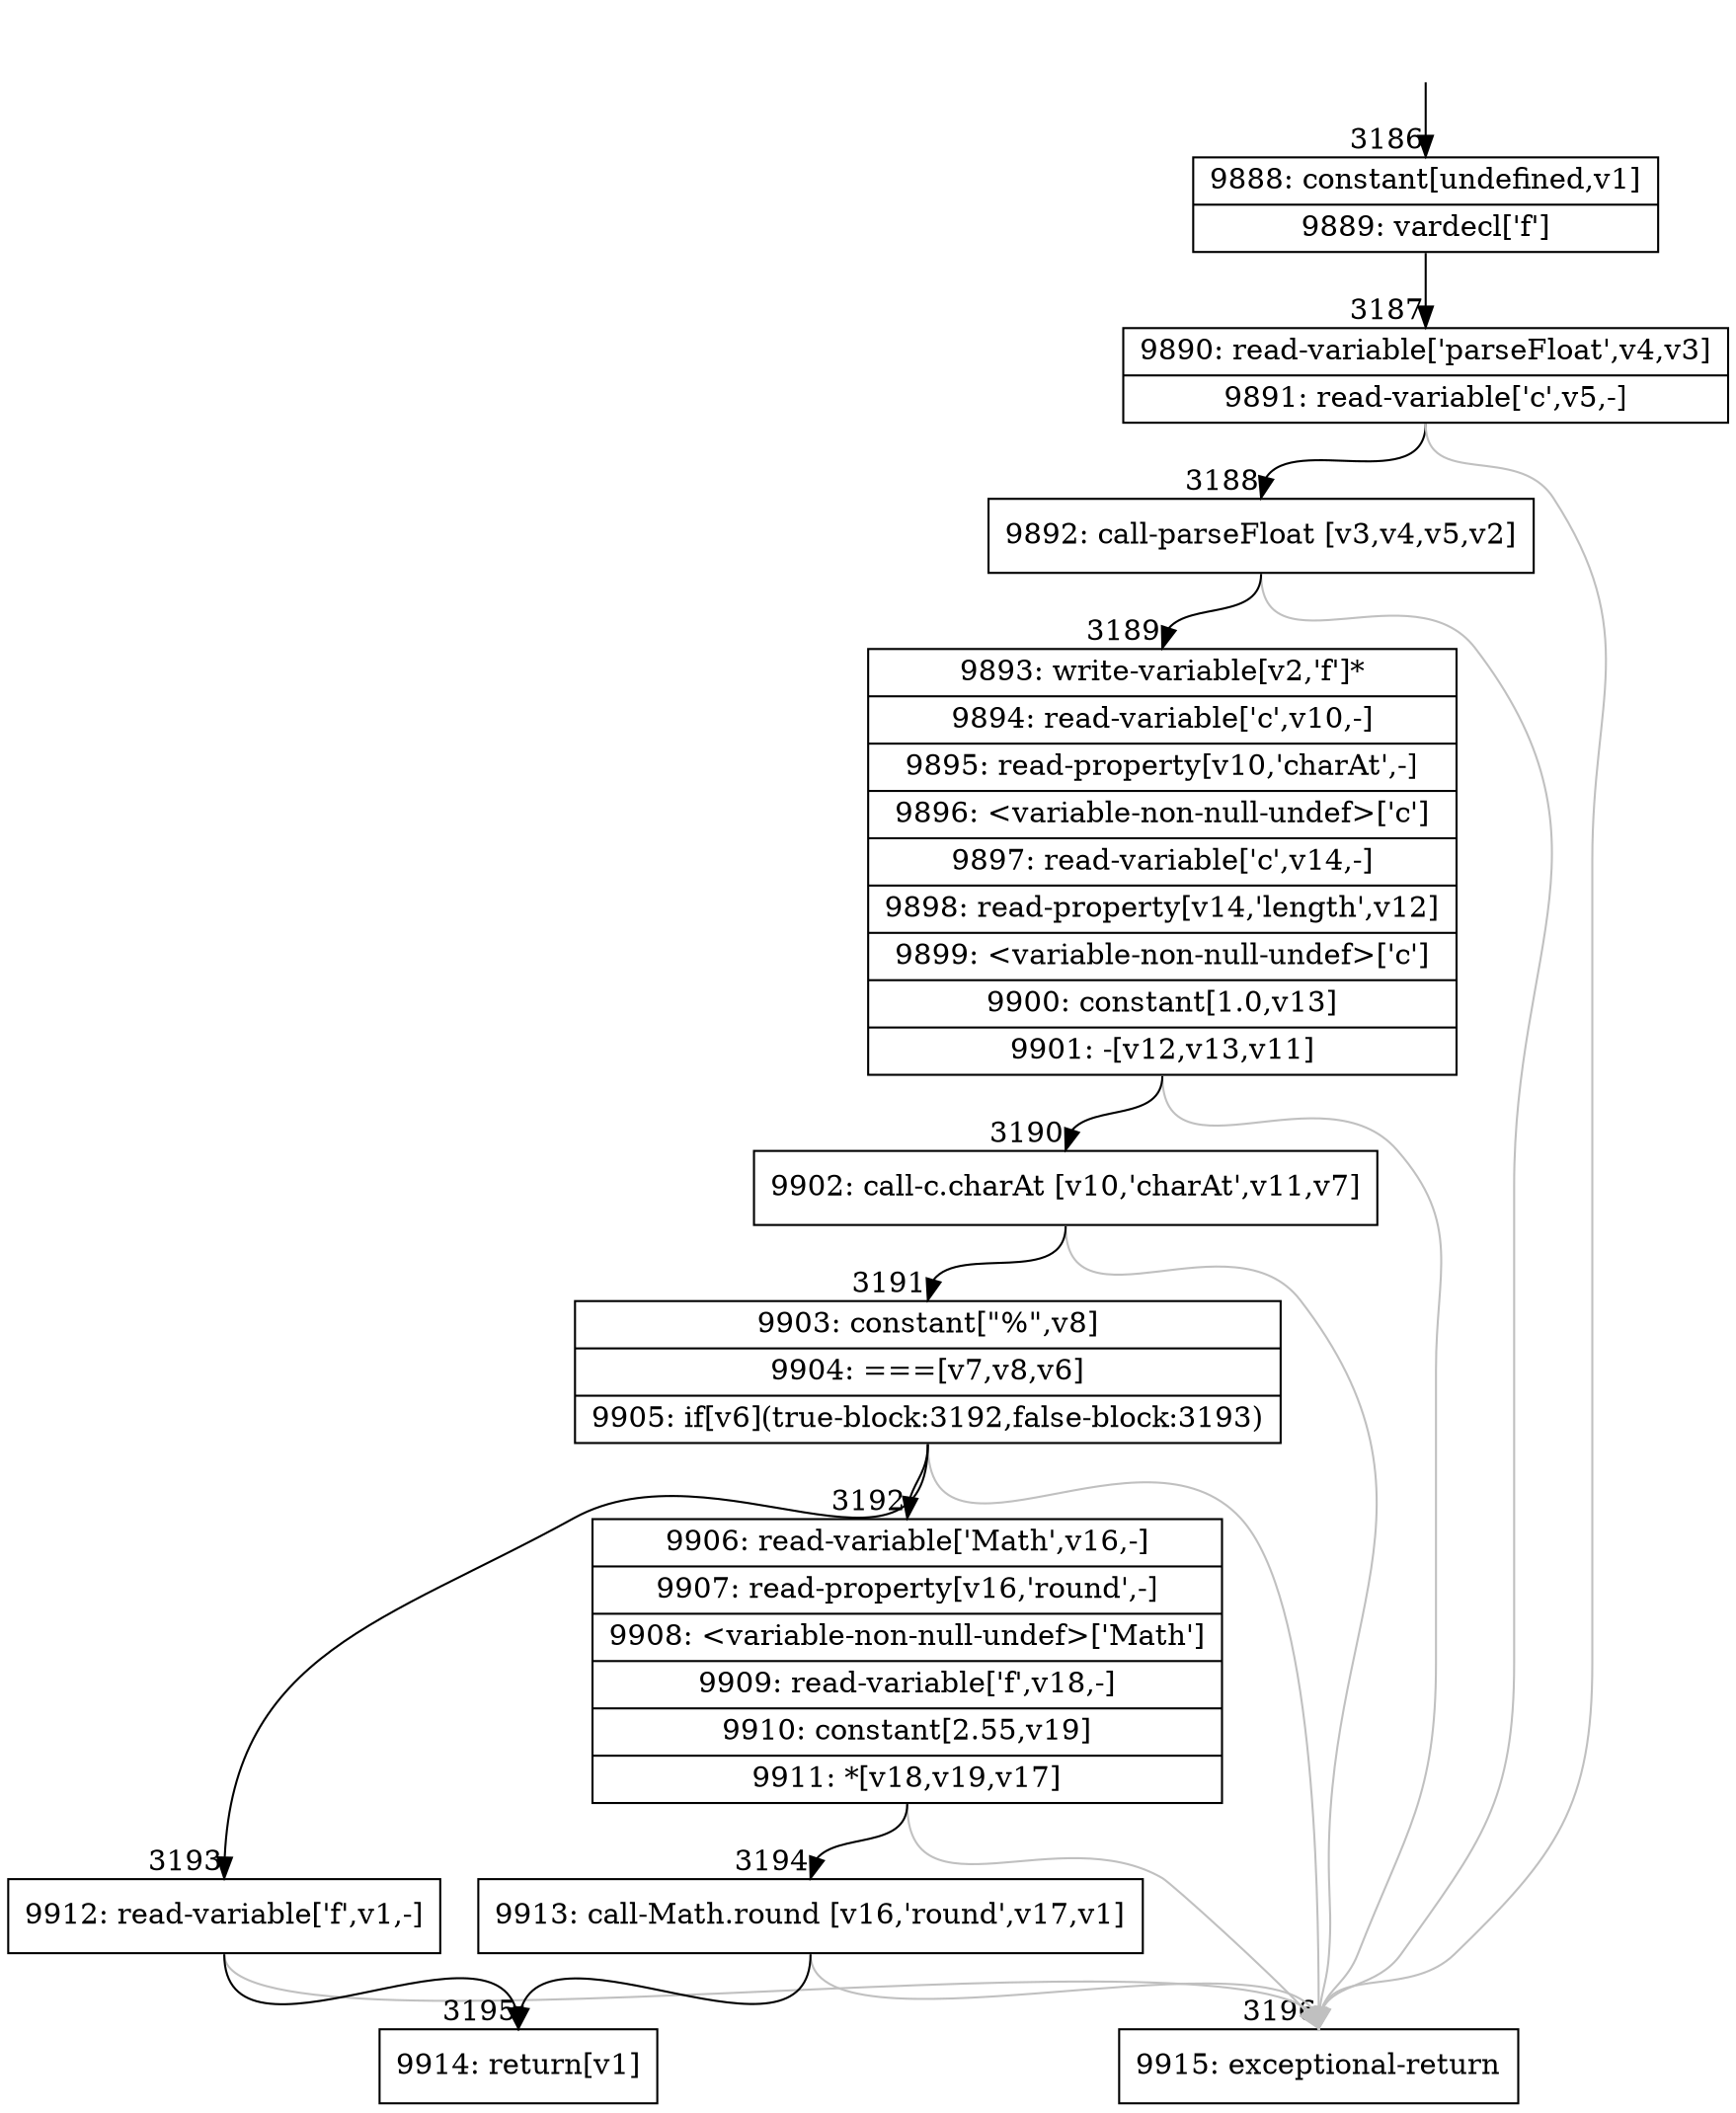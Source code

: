 digraph {
rankdir="TD"
BB_entry294[shape=none,label=""];
BB_entry294 -> BB3186 [tailport=s, headport=n, headlabel="    3186"]
BB3186 [shape=record label="{9888: constant[undefined,v1]|9889: vardecl['f']}" ] 
BB3186 -> BB3187 [tailport=s, headport=n, headlabel="      3187"]
BB3187 [shape=record label="{9890: read-variable['parseFloat',v4,v3]|9891: read-variable['c',v5,-]}" ] 
BB3187 -> BB3188 [tailport=s, headport=n, headlabel="      3188"]
BB3187 -> BB3196 [tailport=s, headport=n, color=gray, headlabel="      3196"]
BB3188 [shape=record label="{9892: call-parseFloat [v3,v4,v5,v2]}" ] 
BB3188 -> BB3189 [tailport=s, headport=n, headlabel="      3189"]
BB3188 -> BB3196 [tailport=s, headport=n, color=gray]
BB3189 [shape=record label="{9893: write-variable[v2,'f']*|9894: read-variable['c',v10,-]|9895: read-property[v10,'charAt',-]|9896: \<variable-non-null-undef\>['c']|9897: read-variable['c',v14,-]|9898: read-property[v14,'length',v12]|9899: \<variable-non-null-undef\>['c']|9900: constant[1.0,v13]|9901: -[v12,v13,v11]}" ] 
BB3189 -> BB3190 [tailport=s, headport=n, headlabel="      3190"]
BB3189 -> BB3196 [tailport=s, headport=n, color=gray]
BB3190 [shape=record label="{9902: call-c.charAt [v10,'charAt',v11,v7]}" ] 
BB3190 -> BB3191 [tailport=s, headport=n, headlabel="      3191"]
BB3190 -> BB3196 [tailport=s, headport=n, color=gray]
BB3191 [shape=record label="{9903: constant[\"%\",v8]|9904: ===[v7,v8,v6]|9905: if[v6](true-block:3192,false-block:3193)}" ] 
BB3191 -> BB3192 [tailport=s, headport=n, headlabel="      3192"]
BB3191 -> BB3193 [tailport=s, headport=n, headlabel="      3193"]
BB3191 -> BB3196 [tailport=s, headport=n, color=gray]
BB3192 [shape=record label="{9906: read-variable['Math',v16,-]|9907: read-property[v16,'round',-]|9908: \<variable-non-null-undef\>['Math']|9909: read-variable['f',v18,-]|9910: constant[2.55,v19]|9911: *[v18,v19,v17]}" ] 
BB3192 -> BB3194 [tailport=s, headport=n, headlabel="      3194"]
BB3192 -> BB3196 [tailport=s, headport=n, color=gray]
BB3193 [shape=record label="{9912: read-variable['f',v1,-]}" ] 
BB3193 -> BB3195 [tailport=s, headport=n, headlabel="      3195"]
BB3193 -> BB3196 [tailport=s, headport=n, color=gray]
BB3194 [shape=record label="{9913: call-Math.round [v16,'round',v17,v1]}" ] 
BB3194 -> BB3195 [tailport=s, headport=n]
BB3194 -> BB3196 [tailport=s, headport=n, color=gray]
BB3195 [shape=record label="{9914: return[v1]}" ] 
BB3196 [shape=record label="{9915: exceptional-return}" ] 
//#$~ 1761
}
